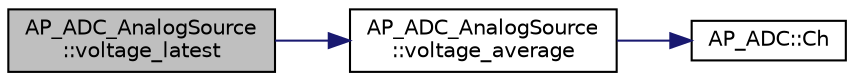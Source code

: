 digraph "AP_ADC_AnalogSource::voltage_latest"
{
 // INTERACTIVE_SVG=YES
  edge [fontname="Helvetica",fontsize="10",labelfontname="Helvetica",labelfontsize="10"];
  node [fontname="Helvetica",fontsize="10",shape=record];
  rankdir="LR";
  Node1 [label="AP_ADC_AnalogSource\l::voltage_latest",height=0.2,width=0.4,color="black", fillcolor="grey75", style="filled", fontcolor="black"];
  Node1 -> Node2 [color="midnightblue",fontsize="10",style="solid",fontname="Helvetica"];
  Node2 [label="AP_ADC_AnalogSource\l::voltage_average",height=0.2,width=0.4,color="black", fillcolor="white", style="filled",URL="$classAP__ADC__AnalogSource.html#acb33da3d90943c66de0e65de47685ce6"];
  Node2 -> Node3 [color="midnightblue",fontsize="10",style="solid",fontname="Helvetica"];
  Node3 [label="AP_ADC::Ch",height=0.2,width=0.4,color="black", fillcolor="white", style="filled",URL="$classAP__ADC.html#a56d48d12c85ac39ca1691f1eee9c6889"];
}
